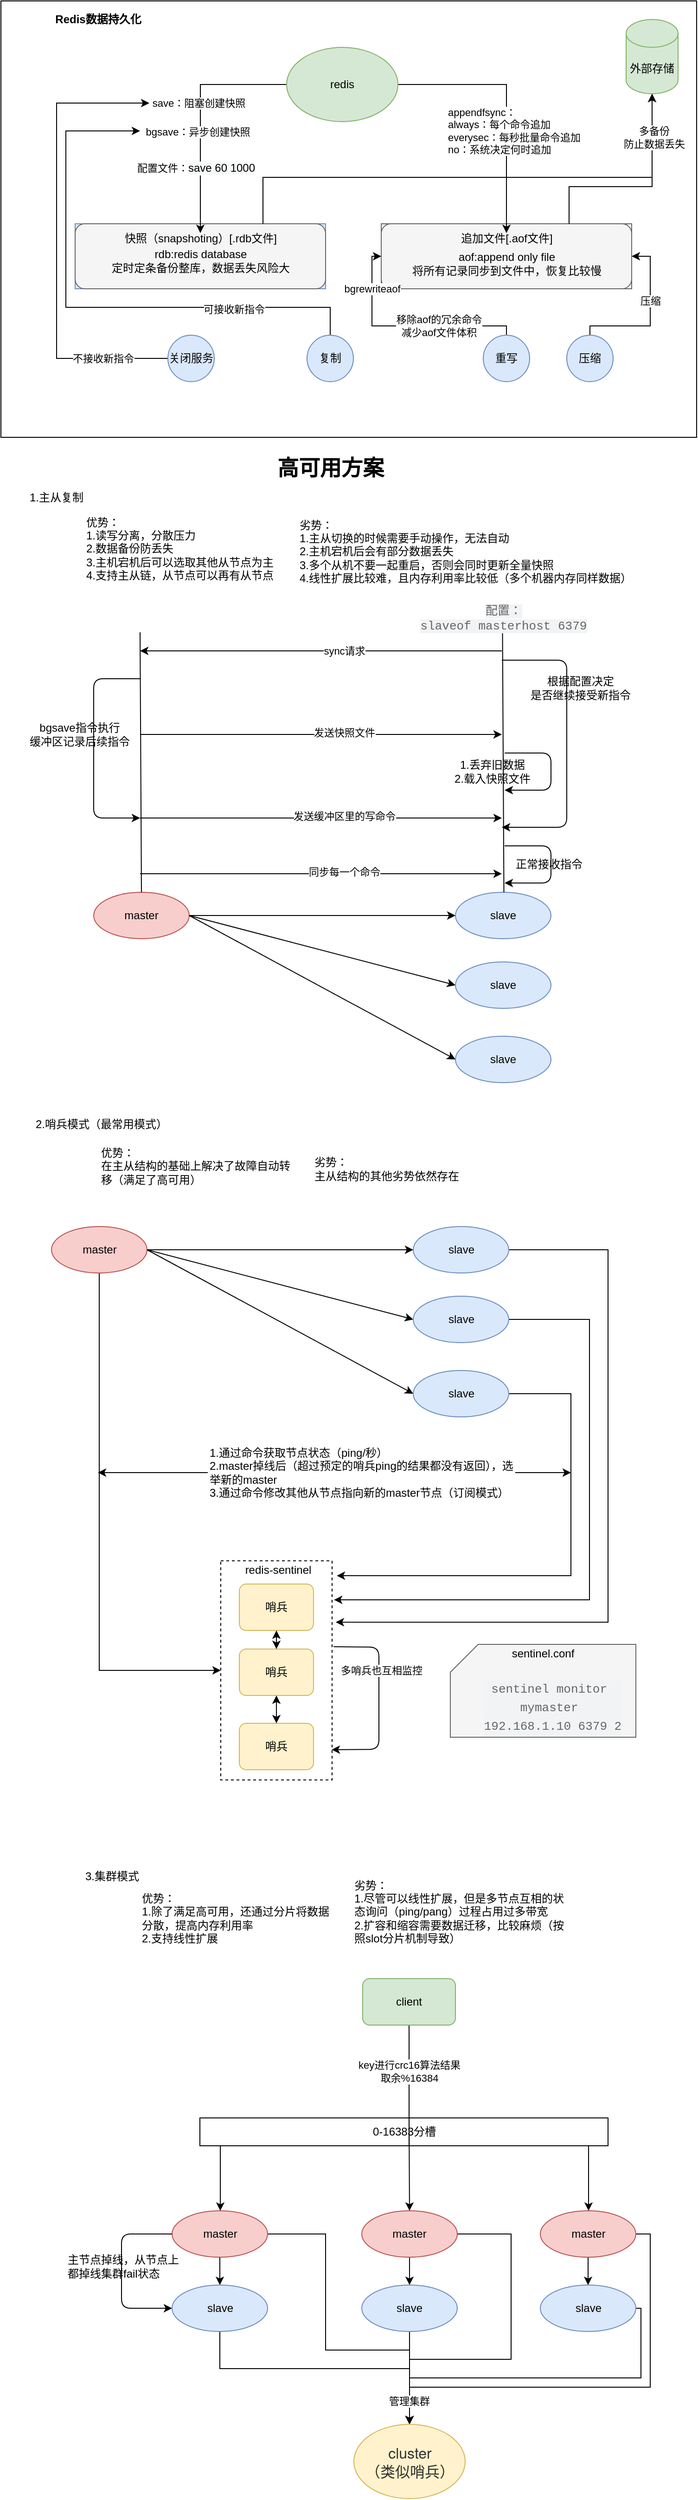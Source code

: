 <mxfile version="13.8.2" type="device"><diagram id="mJpkNvbFodX_SffM84qi" name="Page-1"><mxGraphModel dx="946" dy="493" grid="1" gridSize="10" guides="1" tooltips="1" connect="1" arrows="1" fold="1" page="1" pageScale="1" pageWidth="827" pageHeight="1169" math="0" shadow="0"><root><mxCell id="0"/><mxCell id="1" parent="0"/><mxCell id="lCD7dau_jsqUKDNRSUZc-96" value="" style="rounded=0;whiteSpace=wrap;html=1;align=left;dashed=1;fillColor=none;" vertex="1" parent="1"><mxGeometry x="277" y="1720" width="120" height="236" as="geometry"/></mxCell><mxCell id="lCD7dau_jsqUKDNRSUZc-1" value="" style="rounded=0;whiteSpace=wrap;html=1;" vertex="1" parent="1"><mxGeometry x="40" y="40" width="750" height="470" as="geometry"/></mxCell><mxCell id="lCD7dau_jsqUKDNRSUZc-6" value="" style="group;fillColor=#dae8fc;strokeColor=#6c8ebf;" vertex="1" connectable="0" parent="1"><mxGeometry x="120" y="280" width="270" height="70" as="geometry"/></mxCell><mxCell id="lCD7dau_jsqUKDNRSUZc-2" value="" style="rounded=1;whiteSpace=wrap;html=1;fillColor=#f5f5f5;strokeColor=#666666;fontColor=#333333;" vertex="1" parent="lCD7dau_jsqUKDNRSUZc-6"><mxGeometry width="270" height="70" as="geometry"/></mxCell><mxCell id="lCD7dau_jsqUKDNRSUZc-4" value="快照（snapshoting）[.rdb文件]" style="text;html=1;strokeColor=none;fillColor=none;align=center;verticalAlign=middle;whiteSpace=wrap;rounded=0;" vertex="1" parent="lCD7dau_jsqUKDNRSUZc-6"><mxGeometry x="42.5" y="10" width="185" height="12.727" as="geometry"/></mxCell><mxCell id="lCD7dau_jsqUKDNRSUZc-5" value="&lt;div&gt;rdb:redis database&lt;/div&gt;&lt;div&gt;定时定条备份整库，数据丢失风险大&lt;/div&gt;" style="text;html=1;strokeColor=none;fillColor=none;align=center;verticalAlign=middle;whiteSpace=wrap;rounded=0;" vertex="1" parent="lCD7dau_jsqUKDNRSUZc-6"><mxGeometry x="6.5" y="29.995" width="257" height="20.364" as="geometry"/></mxCell><mxCell id="lCD7dau_jsqUKDNRSUZc-7" value="" style="group;fillColor=#f5f5f5;strokeColor=#666666;fontColor=#333333;" vertex="1" connectable="0" parent="1"><mxGeometry x="450" y="280" width="270" height="70" as="geometry"/></mxCell><mxCell id="lCD7dau_jsqUKDNRSUZc-8" value="" style="rounded=1;whiteSpace=wrap;html=1;fillColor=#f5f5f5;strokeColor=#666666;fontColor=#333333;" vertex="1" parent="lCD7dau_jsqUKDNRSUZc-7"><mxGeometry width="270" height="70" as="geometry"/></mxCell><mxCell id="lCD7dau_jsqUKDNRSUZc-9" value="追加文件[.aof文件]" style="text;html=1;strokeColor=none;fillColor=none;align=center;verticalAlign=middle;whiteSpace=wrap;rounded=0;" vertex="1" parent="lCD7dau_jsqUKDNRSUZc-7"><mxGeometry x="42.5" y="10" width="185" height="12.727" as="geometry"/></mxCell><mxCell id="lCD7dau_jsqUKDNRSUZc-10" value="&lt;div&gt;&lt;span&gt;aof:append only file&lt;/span&gt;&lt;/div&gt;&lt;div&gt;&lt;span&gt;将所有记录同步到文件中，恢复比较慢&lt;/span&gt;&lt;br&gt;&lt;/div&gt;" style="text;html=1;strokeColor=none;fillColor=none;align=center;verticalAlign=middle;whiteSpace=wrap;rounded=0;" vertex="1" parent="lCD7dau_jsqUKDNRSUZc-7"><mxGeometry x="6.5" y="30" width="257" height="25.455" as="geometry"/></mxCell><mxCell id="lCD7dau_jsqUKDNRSUZc-13" style="edgeStyle=orthogonalEdgeStyle;rounded=0;orthogonalLoop=1;jettySize=auto;html=1;" edge="1" parent="1" source="lCD7dau_jsqUKDNRSUZc-11" target="lCD7dau_jsqUKDNRSUZc-4"><mxGeometry relative="1" as="geometry"/></mxCell><mxCell id="lCD7dau_jsqUKDNRSUZc-15" value="save：阻塞创建快照" style="edgeLabel;html=1;align=center;verticalAlign=middle;resizable=0;points=[];" vertex="1" connectable="0" parent="lCD7dau_jsqUKDNRSUZc-13"><mxGeometry x="-0.084" y="27" relative="1" as="geometry"><mxPoint x="-29" y="-3" as="offset"/></mxGeometry></mxCell><mxCell id="lCD7dau_jsqUKDNRSUZc-18" value="配置文件：&lt;span style=&quot;font-size: 12px ; background-color: rgb(248 , 249 , 250)&quot;&gt;save 60 1000&lt;/span&gt;" style="edgeLabel;html=1;align=center;verticalAlign=middle;resizable=0;points=[];" vertex="1" connectable="0" parent="lCD7dau_jsqUKDNRSUZc-13"><mxGeometry x="0.685" y="-1" relative="1" as="geometry"><mxPoint x="-4" y="-30" as="offset"/></mxGeometry></mxCell><mxCell id="lCD7dau_jsqUKDNRSUZc-14" style="edgeStyle=orthogonalEdgeStyle;rounded=0;orthogonalLoop=1;jettySize=auto;html=1;entryX=0.5;entryY=0;entryDx=0;entryDy=0;" edge="1" parent="1" source="lCD7dau_jsqUKDNRSUZc-11" target="lCD7dau_jsqUKDNRSUZc-9"><mxGeometry relative="1" as="geometry"/></mxCell><mxCell id="lCD7dau_jsqUKDNRSUZc-26" value="appendfsync：&lt;br&gt;always：每个命令追加&lt;br&gt;everysec：每秒批量命令追加&lt;br&gt;no：系统决定何时追加" style="edgeLabel;html=1;align=left;verticalAlign=middle;resizable=0;points=[];" vertex="1" connectable="0" parent="lCD7dau_jsqUKDNRSUZc-14"><mxGeometry x="-0.155" y="-35" relative="1" as="geometry"><mxPoint x="-30" y="50" as="offset"/></mxGeometry></mxCell><mxCell id="lCD7dau_jsqUKDNRSUZc-11" value="redis" style="ellipse;whiteSpace=wrap;html=1;fillColor=#d5e8d4;strokeColor=#82b366;" vertex="1" parent="1"><mxGeometry x="348" y="90" width="120" height="80" as="geometry"/></mxCell><mxCell id="lCD7dau_jsqUKDNRSUZc-17" value="bgsave：异步创建快照" style="edgeLabel;html=1;align=center;verticalAlign=middle;resizable=0;points=[];" vertex="1" connectable="0" parent="1"><mxGeometry x="270" y="160" as="geometry"><mxPoint x="-18" y="21" as="offset"/></mxGeometry></mxCell><mxCell id="lCD7dau_jsqUKDNRSUZc-22" style="edgeStyle=orthogonalEdgeStyle;rounded=0;orthogonalLoop=1;jettySize=auto;html=1;exitX=0;exitY=0.5;exitDx=0;exitDy=0;" edge="1" parent="1" source="lCD7dau_jsqUKDNRSUZc-20"><mxGeometry relative="1" as="geometry"><mxPoint x="200" y="150" as="targetPoint"/><Array as="points"><mxPoint x="100" y="425"/><mxPoint x="100" y="150"/></Array></mxGeometry></mxCell><mxCell id="lCD7dau_jsqUKDNRSUZc-24" value="不接收新指令" style="edgeLabel;html=1;align=center;verticalAlign=middle;resizable=0;points=[];" vertex="1" connectable="0" parent="lCD7dau_jsqUKDNRSUZc-22"><mxGeometry x="-0.669" y="-2" relative="1" as="geometry"><mxPoint x="12" y="2" as="offset"/></mxGeometry></mxCell><mxCell id="lCD7dau_jsqUKDNRSUZc-20" value="关闭服务" style="ellipse;whiteSpace=wrap;html=1;aspect=fixed;fillColor=#dae8fc;strokeColor=#6c8ebf;" vertex="1" parent="1"><mxGeometry x="220" y="400" width="50" height="50" as="geometry"/></mxCell><mxCell id="lCD7dau_jsqUKDNRSUZc-23" style="edgeStyle=orthogonalEdgeStyle;rounded=0;orthogonalLoop=1;jettySize=auto;html=1;" edge="1" parent="1" source="lCD7dau_jsqUKDNRSUZc-21"><mxGeometry relative="1" as="geometry"><mxPoint x="190" y="180" as="targetPoint"/><Array as="points"><mxPoint x="395" y="370"/><mxPoint x="110" y="370"/><mxPoint x="110" y="180"/></Array></mxGeometry></mxCell><mxCell id="lCD7dau_jsqUKDNRSUZc-25" value="可接收新指令" style="edgeLabel;html=1;align=center;verticalAlign=middle;resizable=0;points=[];" vertex="1" connectable="0" parent="lCD7dau_jsqUKDNRSUZc-23"><mxGeometry x="-0.542" y="2" relative="1" as="geometry"><mxPoint as="offset"/></mxGeometry></mxCell><mxCell id="lCD7dau_jsqUKDNRSUZc-21" value="复制" style="ellipse;whiteSpace=wrap;html=1;aspect=fixed;fillColor=#dae8fc;strokeColor=#6c8ebf;" vertex="1" parent="1"><mxGeometry x="370" y="400" width="50" height="50" as="geometry"/></mxCell><mxCell id="lCD7dau_jsqUKDNRSUZc-29" style="edgeStyle=orthogonalEdgeStyle;rounded=0;orthogonalLoop=1;jettySize=auto;html=1;entryX=0;entryY=0.5;entryDx=0;entryDy=0;exitX=0.5;exitY=0;exitDx=0;exitDy=0;" edge="1" parent="1" source="lCD7dau_jsqUKDNRSUZc-27" target="lCD7dau_jsqUKDNRSUZc-8"><mxGeometry relative="1" as="geometry"><mxPoint x="550" y="425" as="sourcePoint"/><mxPoint x="440" y="315" as="targetPoint"/><Array as="points"><mxPoint x="585" y="390"/><mxPoint x="440" y="390"/><mxPoint x="440" y="315"/></Array></mxGeometry></mxCell><mxCell id="lCD7dau_jsqUKDNRSUZc-30" value="bgrewriteaof" style="edgeLabel;html=1;align=center;verticalAlign=middle;resizable=0;points=[];" vertex="1" connectable="0" parent="lCD7dau_jsqUKDNRSUZc-29"><mxGeometry x="0.073" y="1" relative="1" as="geometry"><mxPoint x="-26" y="-41" as="offset"/></mxGeometry></mxCell><mxCell id="lCD7dau_jsqUKDNRSUZc-31" value="移除aof的冗余命令&lt;br&gt;减少aof文件体积" style="edgeLabel;html=1;align=center;verticalAlign=middle;resizable=0;points=[];" vertex="1" connectable="0" parent="lCD7dau_jsqUKDNRSUZc-29"><mxGeometry x="-0.218" y="2" relative="1" as="geometry"><mxPoint x="11" y="-2" as="offset"/></mxGeometry></mxCell><mxCell id="lCD7dau_jsqUKDNRSUZc-27" value="重写" style="ellipse;whiteSpace=wrap;html=1;aspect=fixed;fillColor=#dae8fc;strokeColor=#6c8ebf;" vertex="1" parent="1"><mxGeometry x="560" y="400" width="50" height="50" as="geometry"/></mxCell><mxCell id="lCD7dau_jsqUKDNRSUZc-32" style="edgeStyle=orthogonalEdgeStyle;rounded=0;orthogonalLoop=1;jettySize=auto;html=1;entryX=1;entryY=0.5;entryDx=0;entryDy=0;" edge="1" parent="1" source="lCD7dau_jsqUKDNRSUZc-28" target="lCD7dau_jsqUKDNRSUZc-8"><mxGeometry relative="1" as="geometry"><Array as="points"><mxPoint x="675" y="390"/><mxPoint x="740" y="390"/><mxPoint x="740" y="315"/></Array></mxGeometry></mxCell><mxCell id="lCD7dau_jsqUKDNRSUZc-33" value="压缩" style="edgeLabel;html=1;align=center;verticalAlign=middle;resizable=0;points=[];" vertex="1" connectable="0" parent="lCD7dau_jsqUKDNRSUZc-32"><mxGeometry x="0.2" relative="1" as="geometry"><mxPoint as="offset"/></mxGeometry></mxCell><mxCell id="lCD7dau_jsqUKDNRSUZc-28" value="压缩" style="ellipse;whiteSpace=wrap;html=1;aspect=fixed;fillColor=#dae8fc;strokeColor=#6c8ebf;" vertex="1" parent="1"><mxGeometry x="650" y="400" width="50" height="50" as="geometry"/></mxCell><mxCell id="lCD7dau_jsqUKDNRSUZc-34" value="&lt;b&gt;Redis数据持久化&lt;/b&gt;" style="text;html=1;strokeColor=none;fillColor=none;align=center;verticalAlign=middle;whiteSpace=wrap;rounded=0;" vertex="1" parent="1"><mxGeometry x="90" y="50" width="110" height="20" as="geometry"/></mxCell><mxCell id="lCD7dau_jsqUKDNRSUZc-36" value="外部存储" style="shape=cylinder3;whiteSpace=wrap;html=1;boundedLbl=1;backgroundOutline=1;size=15;align=center;fillColor=#d5e8d4;strokeColor=#82b366;" vertex="1" parent="1"><mxGeometry x="714" y="60" width="56" height="80" as="geometry"/></mxCell><mxCell id="lCD7dau_jsqUKDNRSUZc-37" style="edgeStyle=orthogonalEdgeStyle;rounded=0;orthogonalLoop=1;jettySize=auto;html=1;exitX=0.75;exitY=0;exitDx=0;exitDy=0;" edge="1" parent="1" source="lCD7dau_jsqUKDNRSUZc-2" target="lCD7dau_jsqUKDNRSUZc-36"><mxGeometry relative="1" as="geometry"><Array as="points"><mxPoint x="323" y="230"/><mxPoint x="742" y="230"/></Array></mxGeometry></mxCell><mxCell id="lCD7dau_jsqUKDNRSUZc-38" style="edgeStyle=orthogonalEdgeStyle;rounded=0;orthogonalLoop=1;jettySize=auto;html=1;entryX=0.5;entryY=1;entryDx=0;entryDy=0;entryPerimeter=0;exitX=0.75;exitY=0;exitDx=0;exitDy=0;" edge="1" parent="1" source="lCD7dau_jsqUKDNRSUZc-8" target="lCD7dau_jsqUKDNRSUZc-36"><mxGeometry relative="1" as="geometry"><Array as="points"><mxPoint x="653" y="240"/><mxPoint x="742" y="240"/></Array></mxGeometry></mxCell><mxCell id="lCD7dau_jsqUKDNRSUZc-39" value="多备份&lt;br&gt;防止数据丢失" style="edgeLabel;html=1;align=center;verticalAlign=middle;resizable=0;points=[];" vertex="1" connectable="0" parent="lCD7dau_jsqUKDNRSUZc-38"><mxGeometry x="0.59" y="-2" relative="1" as="geometry"><mxPoint as="offset"/></mxGeometry></mxCell><mxCell id="lCD7dau_jsqUKDNRSUZc-40" value="&lt;b&gt;&lt;font style=&quot;font-size: 23px&quot;&gt;高可用方案&lt;/font&gt;&lt;/b&gt;" style="text;html=1;strokeColor=none;fillColor=none;align=center;verticalAlign=middle;whiteSpace=wrap;rounded=0;" vertex="1" parent="1"><mxGeometry x="322.5" y="520" width="145" height="45" as="geometry"/></mxCell><mxCell id="lCD7dau_jsqUKDNRSUZc-41" value="master" style="ellipse;whiteSpace=wrap;html=1;align=center;fillColor=#f8cecc;strokeColor=#b85450;" vertex="1" parent="1"><mxGeometry x="140" y="1000" width="103" height="50" as="geometry"/></mxCell><mxCell id="lCD7dau_jsqUKDNRSUZc-42" value="slave" style="ellipse;whiteSpace=wrap;html=1;align=center;fillColor=#dae8fc;strokeColor=#6c8ebf;" vertex="1" parent="1"><mxGeometry x="530" y="1075" width="103" height="50" as="geometry"/></mxCell><mxCell id="lCD7dau_jsqUKDNRSUZc-45" value="slave" style="ellipse;whiteSpace=wrap;html=1;align=center;fillColor=#dae8fc;strokeColor=#6c8ebf;" vertex="1" parent="1"><mxGeometry x="530" y="1000" width="103" height="50" as="geometry"/></mxCell><mxCell id="lCD7dau_jsqUKDNRSUZc-46" value="slave" style="ellipse;whiteSpace=wrap;html=1;align=center;fillColor=#dae8fc;strokeColor=#6c8ebf;" vertex="1" parent="1"><mxGeometry x="530" y="1155" width="103" height="50" as="geometry"/></mxCell><mxCell id="lCD7dau_jsqUKDNRSUZc-48" value="" style="endArrow=classic;html=1;entryX=0;entryY=0.5;entryDx=0;entryDy=0;exitX=1;exitY=0.5;exitDx=0;exitDy=0;" edge="1" parent="1" source="lCD7dau_jsqUKDNRSUZc-41" target="lCD7dau_jsqUKDNRSUZc-45"><mxGeometry width="50" height="50" relative="1" as="geometry"><mxPoint x="250" y="1165" as="sourcePoint"/><mxPoint x="300" y="1115" as="targetPoint"/></mxGeometry></mxCell><mxCell id="lCD7dau_jsqUKDNRSUZc-49" value="" style="endArrow=classic;html=1;entryX=0;entryY=0.5;entryDx=0;entryDy=0;exitX=1;exitY=0.5;exitDx=0;exitDy=0;" edge="1" parent="1" source="lCD7dau_jsqUKDNRSUZc-41" target="lCD7dau_jsqUKDNRSUZc-42"><mxGeometry width="50" height="50" relative="1" as="geometry"><mxPoint x="250" y="1110" as="sourcePoint"/><mxPoint x="540" y="1035" as="targetPoint"/></mxGeometry></mxCell><mxCell id="lCD7dau_jsqUKDNRSUZc-50" value="" style="endArrow=classic;html=1;entryX=0;entryY=0.5;entryDx=0;entryDy=0;exitX=1;exitY=0.5;exitDx=0;exitDy=0;" edge="1" parent="1" source="lCD7dau_jsqUKDNRSUZc-41" target="lCD7dau_jsqUKDNRSUZc-46"><mxGeometry width="50" height="50" relative="1" as="geometry"><mxPoint x="250" y="1110" as="sourcePoint"/><mxPoint x="540" y="1110" as="targetPoint"/></mxGeometry></mxCell><mxCell id="lCD7dau_jsqUKDNRSUZc-51" value="" style="endArrow=none;html=1;exitX=0.5;exitY=0;exitDx=0;exitDy=0;" edge="1" parent="1" source="lCD7dau_jsqUKDNRSUZc-41"><mxGeometry width="50" height="50" relative="1" as="geometry"><mxPoint x="190" y="960" as="sourcePoint"/><mxPoint x="190" y="720" as="targetPoint"/></mxGeometry></mxCell><mxCell id="lCD7dau_jsqUKDNRSUZc-52" value="" style="endArrow=none;html=1;exitX=0.5;exitY=0;exitDx=0;exitDy=0;" edge="1" parent="1"><mxGeometry width="50" height="50" relative="1" as="geometry"><mxPoint x="582.25" y="1000" as="sourcePoint"/><mxPoint x="580.75" y="720" as="targetPoint"/></mxGeometry></mxCell><mxCell id="lCD7dau_jsqUKDNRSUZc-53" value="&lt;span style=&quot;color: rgb(102 , 102 , 102) ; font-family: &amp;#34;menlo&amp;#34; , &amp;#34;monaco&amp;#34; , &amp;#34;source code pro&amp;#34; , &amp;#34;courier new&amp;#34; , monospace ; font-size: 13px ; background-color: rgb(241 , 243 , 245)&quot;&gt;配置：&lt;br&gt;slaveof masterhost 6379&lt;/span&gt;" style="text;html=1;strokeColor=none;fillColor=none;align=center;verticalAlign=middle;whiteSpace=wrap;rounded=0;" vertex="1" parent="1"><mxGeometry x="482.5" y="695" width="198" height="20" as="geometry"/></mxCell><mxCell id="lCD7dau_jsqUKDNRSUZc-54" value="" style="endArrow=classic;html=1;" edge="1" parent="1"><mxGeometry width="50" height="50" relative="1" as="geometry"><mxPoint x="580" y="740" as="sourcePoint"/><mxPoint x="190" y="740" as="targetPoint"/></mxGeometry></mxCell><mxCell id="lCD7dau_jsqUKDNRSUZc-55" value="sync请求" style="edgeLabel;html=1;align=center;verticalAlign=middle;resizable=0;points=[];" vertex="1" connectable="0" parent="lCD7dau_jsqUKDNRSUZc-54"><mxGeometry x="0.39" y="-4" relative="1" as="geometry"><mxPoint x="101" y="4" as="offset"/></mxGeometry></mxCell><mxCell id="lCD7dau_jsqUKDNRSUZc-56" value="" style="endArrow=classic;html=1;" edge="1" parent="1"><mxGeometry width="50" height="50" relative="1" as="geometry"><mxPoint x="190" y="830" as="sourcePoint"/><mxPoint x="580" y="830" as="targetPoint"/></mxGeometry></mxCell><mxCell id="lCD7dau_jsqUKDNRSUZc-57" value="发送快照文件" style="edgeLabel;html=1;align=center;verticalAlign=middle;resizable=0;points=[];" vertex="1" connectable="0" parent="lCD7dau_jsqUKDNRSUZc-56"><mxGeometry x="-0.661" y="2" relative="1" as="geometry"><mxPoint x="154" as="offset"/></mxGeometry></mxCell><mxCell id="lCD7dau_jsqUKDNRSUZc-58" value="" style="endArrow=classic;html=1;" edge="1" parent="1"><mxGeometry width="50" height="50" relative="1" as="geometry"><mxPoint x="190" y="770" as="sourcePoint"/><mxPoint x="190" y="920" as="targetPoint"/><Array as="points"><mxPoint x="140" y="770"/><mxPoint x="140" y="920"/></Array></mxGeometry></mxCell><mxCell id="lCD7dau_jsqUKDNRSUZc-60" value="" style="endArrow=classic;html=1;" edge="1" parent="1"><mxGeometry width="50" height="50" relative="1" as="geometry"><mxPoint x="190" y="920" as="sourcePoint"/><mxPoint x="580" y="920" as="targetPoint"/></mxGeometry></mxCell><mxCell id="lCD7dau_jsqUKDNRSUZc-61" value="发送缓冲区里的写命令" style="edgeLabel;html=1;align=center;verticalAlign=middle;resizable=0;points=[];" vertex="1" connectable="0" parent="lCD7dau_jsqUKDNRSUZc-60"><mxGeometry x="-0.661" y="2" relative="1" as="geometry"><mxPoint x="154" as="offset"/></mxGeometry></mxCell><mxCell id="lCD7dau_jsqUKDNRSUZc-62" value="" style="endArrow=classic;html=1;" edge="1" parent="1"><mxGeometry width="50" height="50" relative="1" as="geometry"><mxPoint x="190" y="980" as="sourcePoint"/><mxPoint x="580" y="980" as="targetPoint"/></mxGeometry></mxCell><mxCell id="lCD7dau_jsqUKDNRSUZc-63" value="同步每一个命令" style="edgeLabel;html=1;align=center;verticalAlign=middle;resizable=0;points=[];" vertex="1" connectable="0" parent="lCD7dau_jsqUKDNRSUZc-62"><mxGeometry x="-0.661" y="2" relative="1" as="geometry"><mxPoint x="154" as="offset"/></mxGeometry></mxCell><mxCell id="lCD7dau_jsqUKDNRSUZc-64" value="bgsave指令执行&lt;br&gt;缓冲区记录后续指令" style="text;html=1;strokeColor=none;fillColor=none;align=center;verticalAlign=middle;whiteSpace=wrap;rounded=0;" vertex="1" parent="1"><mxGeometry x="70" y="810" width="110" height="40" as="geometry"/></mxCell><mxCell id="lCD7dau_jsqUKDNRSUZc-66" value="" style="endArrow=classic;html=1;" edge="1" parent="1"><mxGeometry width="50" height="50" relative="1" as="geometry"><mxPoint x="580" y="750" as="sourcePoint"/><mxPoint x="580" y="930" as="targetPoint"/><Array as="points"><mxPoint x="650" y="750"/><mxPoint x="650" y="930"/></Array></mxGeometry></mxCell><mxCell id="lCD7dau_jsqUKDNRSUZc-67" value="" style="endArrow=classic;html=1;" edge="1" parent="1"><mxGeometry width="50" height="50" relative="1" as="geometry"><mxPoint x="583" y="850" as="sourcePoint"/><mxPoint x="583" y="890" as="targetPoint"/><Array as="points"><mxPoint x="633" y="850"/><mxPoint x="633" y="890"/></Array></mxGeometry></mxCell><mxCell id="lCD7dau_jsqUKDNRSUZc-68" value="根据配置决定&lt;br&gt;是否继续接受新指令" style="text;html=1;strokeColor=none;fillColor=none;align=center;verticalAlign=middle;whiteSpace=wrap;rounded=0;" vertex="1" parent="1"><mxGeometry x="600" y="760" width="130" height="40" as="geometry"/></mxCell><mxCell id="lCD7dau_jsqUKDNRSUZc-70" value="1.丢弃旧数据&lt;br&gt;2.载入快照文件" style="text;html=1;strokeColor=none;fillColor=none;align=center;verticalAlign=middle;whiteSpace=wrap;rounded=0;" vertex="1" parent="1"><mxGeometry x="520" y="850" width="100" height="40" as="geometry"/></mxCell><mxCell id="lCD7dau_jsqUKDNRSUZc-71" value="" style="endArrow=classic;html=1;" edge="1" parent="1"><mxGeometry width="50" height="50" relative="1" as="geometry"><mxPoint x="583" y="950" as="sourcePoint"/><mxPoint x="583" y="990" as="targetPoint"/><Array as="points"><mxPoint x="633" y="950"/><mxPoint x="633" y="990"/></Array></mxGeometry></mxCell><mxCell id="lCD7dau_jsqUKDNRSUZc-72" value="正常接收指令" style="text;html=1;strokeColor=none;fillColor=none;align=center;verticalAlign=middle;whiteSpace=wrap;rounded=0;" vertex="1" parent="1"><mxGeometry x="580.5" y="960" width="100" height="20" as="geometry"/></mxCell><mxCell id="lCD7dau_jsqUKDNRSUZc-73" value="优势：&lt;br&gt;1.读写分离，分散压力&lt;br&gt;2.数据备份防丢失&lt;br&gt;3.主机宕机后可以选取其他从节点为主&lt;br&gt;4.支持主从链，从节点可以再有从节点" style="text;html=1;strokeColor=none;fillColor=none;align=left;verticalAlign=middle;whiteSpace=wrap;rounded=0;" vertex="1" parent="1"><mxGeometry x="130" y="595" width="210" height="70" as="geometry"/></mxCell><mxCell id="lCD7dau_jsqUKDNRSUZc-74" value="劣势：&lt;br&gt;1.主从切换的时候需要手动操作，无法自动&lt;br&gt;2.主机宕机后会有部分数据丢失&lt;br&gt;3.多个从机不要一起重启，否则会同时更新全量快照&lt;br&gt;4.线性扩展比较难，且内存利用率比较低（多个机器内存同样数据）" style="text;html=1;strokeColor=none;fillColor=none;align=left;verticalAlign=middle;whiteSpace=wrap;rounded=0;" vertex="1" parent="1"><mxGeometry x="360" y="595" width="390" height="75" as="geometry"/></mxCell><mxCell id="lCD7dau_jsqUKDNRSUZc-75" value="1.主从复制" style="text;html=1;strokeColor=none;fillColor=none;align=center;verticalAlign=middle;whiteSpace=wrap;rounded=0;" vertex="1" parent="1"><mxGeometry x="50" y="565" width="100" height="20" as="geometry"/></mxCell><mxCell id="lCD7dau_jsqUKDNRSUZc-76" value="2.哨兵模式（最常用模式）" style="text;html=1;strokeColor=none;fillColor=none;align=center;verticalAlign=middle;whiteSpace=wrap;rounded=0;" vertex="1" parent="1"><mxGeometry x="65.5" y="1240" width="164.5" height="20" as="geometry"/></mxCell><mxCell id="lCD7dau_jsqUKDNRSUZc-87" style="edgeStyle=orthogonalEdgeStyle;rounded=0;orthogonalLoop=1;jettySize=auto;html=1;exitX=0.5;exitY=1;exitDx=0;exitDy=0;entryX=0;entryY=0.5;entryDx=0;entryDy=0;" edge="1" parent="1" source="lCD7dau_jsqUKDNRSUZc-77" target="lCD7dau_jsqUKDNRSUZc-96"><mxGeometry relative="1" as="geometry"><mxPoint x="254.5" y="1640" as="targetPoint"/></mxGeometry></mxCell><mxCell id="lCD7dau_jsqUKDNRSUZc-77" value="master" style="ellipse;whiteSpace=wrap;html=1;align=center;fillColor=#f8cecc;strokeColor=#b85450;" vertex="1" parent="1"><mxGeometry x="94.5" y="1360" width="103" height="50" as="geometry"/></mxCell><mxCell id="lCD7dau_jsqUKDNRSUZc-89" style="edgeStyle=orthogonalEdgeStyle;rounded=0;orthogonalLoop=1;jettySize=auto;html=1;entryX=1.017;entryY=0.178;entryDx=0;entryDy=0;entryPerimeter=0;" edge="1" parent="1" source="lCD7dau_jsqUKDNRSUZc-78" target="lCD7dau_jsqUKDNRSUZc-96"><mxGeometry relative="1" as="geometry"><mxPoint x="414.5" y="1613" as="targetPoint"/><Array as="points"><mxPoint x="674.5" y="1460"/><mxPoint x="674.5" y="1762"/></Array></mxGeometry></mxCell><mxCell id="lCD7dau_jsqUKDNRSUZc-78" value="slave" style="ellipse;whiteSpace=wrap;html=1;align=center;fillColor=#dae8fc;strokeColor=#6c8ebf;" vertex="1" parent="1"><mxGeometry x="484.5" y="1435" width="103" height="50" as="geometry"/></mxCell><mxCell id="lCD7dau_jsqUKDNRSUZc-88" style="edgeStyle=orthogonalEdgeStyle;rounded=0;orthogonalLoop=1;jettySize=auto;html=1;entryX=1.033;entryY=0.28;entryDx=0;entryDy=0;entryPerimeter=0;" edge="1" parent="1" source="lCD7dau_jsqUKDNRSUZc-79" target="lCD7dau_jsqUKDNRSUZc-96"><mxGeometry relative="1" as="geometry"><mxPoint x="414.5" y="1625" as="targetPoint"/><Array as="points"><mxPoint x="694.5" y="1385"/><mxPoint x="694.5" y="1786"/></Array></mxGeometry></mxCell><mxCell id="lCD7dau_jsqUKDNRSUZc-79" value="slave" style="ellipse;whiteSpace=wrap;html=1;align=center;fillColor=#dae8fc;strokeColor=#6c8ebf;" vertex="1" parent="1"><mxGeometry x="484.5" y="1360" width="103" height="50" as="geometry"/></mxCell><mxCell id="lCD7dau_jsqUKDNRSUZc-90" style="edgeStyle=orthogonalEdgeStyle;rounded=0;orthogonalLoop=1;jettySize=auto;html=1;entryX=1.042;entryY=0.068;entryDx=0;entryDy=0;entryPerimeter=0;" edge="1" parent="1" source="lCD7dau_jsqUKDNRSUZc-80" target="lCD7dau_jsqUKDNRSUZc-96"><mxGeometry relative="1" as="geometry"><mxPoint x="394.5" y="1600" as="targetPoint"/><Array as="points"><mxPoint x="654.5" y="1540"/><mxPoint x="654.5" y="1736"/></Array></mxGeometry></mxCell><mxCell id="lCD7dau_jsqUKDNRSUZc-80" value="slave" style="ellipse;whiteSpace=wrap;html=1;align=center;fillColor=#dae8fc;strokeColor=#6c8ebf;" vertex="1" parent="1"><mxGeometry x="484.5" y="1515" width="103" height="50" as="geometry"/></mxCell><mxCell id="lCD7dau_jsqUKDNRSUZc-81" value="" style="endArrow=classic;html=1;entryX=0;entryY=0.5;entryDx=0;entryDy=0;exitX=1;exitY=0.5;exitDx=0;exitDy=0;" edge="1" parent="1" source="lCD7dau_jsqUKDNRSUZc-77" target="lCD7dau_jsqUKDNRSUZc-79"><mxGeometry width="50" height="50" relative="1" as="geometry"><mxPoint x="204.5" y="1525" as="sourcePoint"/><mxPoint x="254.5" y="1475" as="targetPoint"/></mxGeometry></mxCell><mxCell id="lCD7dau_jsqUKDNRSUZc-82" value="" style="endArrow=classic;html=1;entryX=0;entryY=0.5;entryDx=0;entryDy=0;exitX=1;exitY=0.5;exitDx=0;exitDy=0;" edge="1" parent="1" source="lCD7dau_jsqUKDNRSUZc-77" target="lCD7dau_jsqUKDNRSUZc-78"><mxGeometry width="50" height="50" relative="1" as="geometry"><mxPoint x="204.5" y="1470" as="sourcePoint"/><mxPoint x="494.5" y="1395" as="targetPoint"/></mxGeometry></mxCell><mxCell id="lCD7dau_jsqUKDNRSUZc-83" value="" style="endArrow=classic;html=1;entryX=0;entryY=0.5;entryDx=0;entryDy=0;exitX=1;exitY=0.5;exitDx=0;exitDy=0;" edge="1" parent="1" source="lCD7dau_jsqUKDNRSUZc-77" target="lCD7dau_jsqUKDNRSUZc-80"><mxGeometry width="50" height="50" relative="1" as="geometry"><mxPoint x="204.5" y="1470" as="sourcePoint"/><mxPoint x="494.5" y="1470" as="targetPoint"/></mxGeometry></mxCell><mxCell id="lCD7dau_jsqUKDNRSUZc-86" value="哨兵" style="rounded=1;whiteSpace=wrap;html=1;align=center;fillColor=#fff2cc;strokeColor=#d6b656;" vertex="1" parent="1"><mxGeometry x="297" y="1745" width="80" height="50" as="geometry"/></mxCell><mxCell id="lCD7dau_jsqUKDNRSUZc-91" value="哨兵" style="rounded=1;whiteSpace=wrap;html=1;align=center;fillColor=#fff2cc;strokeColor=#d6b656;" vertex="1" parent="1"><mxGeometry x="297" y="1815" width="80" height="50" as="geometry"/></mxCell><mxCell id="lCD7dau_jsqUKDNRSUZc-92" value="哨兵" style="rounded=1;whiteSpace=wrap;html=1;align=center;fillColor=#fff2cc;strokeColor=#d6b656;" vertex="1" parent="1"><mxGeometry x="297" y="1895" width="80" height="50" as="geometry"/></mxCell><mxCell id="lCD7dau_jsqUKDNRSUZc-93" style="edgeStyle=orthogonalEdgeStyle;rounded=0;orthogonalLoop=1;jettySize=auto;html=1;exitX=0.5;exitY=1;exitDx=0;exitDy=0;" edge="1" parent="1" source="lCD7dau_jsqUKDNRSUZc-86" target="lCD7dau_jsqUKDNRSUZc-86"><mxGeometry relative="1" as="geometry"/></mxCell><mxCell id="lCD7dau_jsqUKDNRSUZc-94" value="" style="endArrow=classic;startArrow=classic;html=1;entryX=0.5;entryY=1;entryDx=0;entryDy=0;exitX=0.5;exitY=0;exitDx=0;exitDy=0;" edge="1" parent="1" source="lCD7dau_jsqUKDNRSUZc-91" target="lCD7dau_jsqUKDNRSUZc-86"><mxGeometry width="50" height="50" relative="1" as="geometry"><mxPoint x="467" y="1865" as="sourcePoint"/><mxPoint x="517" y="1815" as="targetPoint"/></mxGeometry></mxCell><mxCell id="lCD7dau_jsqUKDNRSUZc-95" value="" style="endArrow=classic;startArrow=classic;html=1;exitX=0.5;exitY=0;exitDx=0;exitDy=0;" edge="1" parent="1" source="lCD7dau_jsqUKDNRSUZc-92"><mxGeometry width="50" height="50" relative="1" as="geometry"><mxPoint x="347" y="1825" as="sourcePoint"/><mxPoint x="337" y="1865" as="targetPoint"/></mxGeometry></mxCell><mxCell id="lCD7dau_jsqUKDNRSUZc-97" value="redis-sentinel" style="text;html=1;strokeColor=none;fillColor=none;align=center;verticalAlign=middle;whiteSpace=wrap;rounded=0;dashed=1;" vertex="1" parent="1"><mxGeometry x="279.5" y="1720" width="117.5" height="20" as="geometry"/></mxCell><mxCell id="lCD7dau_jsqUKDNRSUZc-101" style="edgeStyle=orthogonalEdgeStyle;rounded=0;orthogonalLoop=1;jettySize=auto;html=1;" edge="1" parent="1" source="lCD7dau_jsqUKDNRSUZc-100"><mxGeometry relative="1" as="geometry"><mxPoint x="144.5" y="1625" as="targetPoint"/></mxGeometry></mxCell><mxCell id="lCD7dau_jsqUKDNRSUZc-102" style="edgeStyle=orthogonalEdgeStyle;rounded=0;orthogonalLoop=1;jettySize=auto;html=1;" edge="1" parent="1" source="lCD7dau_jsqUKDNRSUZc-100"><mxGeometry relative="1" as="geometry"><mxPoint x="654.5" y="1625" as="targetPoint"/></mxGeometry></mxCell><mxCell id="lCD7dau_jsqUKDNRSUZc-100" value="1.通过命令获取节点状态（ping/秒）&lt;br&gt;2.master掉线后（超过预定的哨兵ping的结果都没有返回），选举新的master&lt;br&gt;3.通过命令修改其他从节点指向新的master节点（订阅模式）" style="text;html=1;strokeColor=none;fillColor=none;align=left;verticalAlign=middle;whiteSpace=wrap;rounded=0;dashed=1;" vertex="1" parent="1"><mxGeometry x="263" y="1590" width="331.5" height="70" as="geometry"/></mxCell><mxCell id="lCD7dau_jsqUKDNRSUZc-103" value="" style="endArrow=classic;html=1;exitX=1.013;exitY=0.392;exitDx=0;exitDy=0;exitPerimeter=0;entryX=0.996;entryY=0.862;entryDx=0;entryDy=0;entryPerimeter=0;" edge="1" parent="1" source="lCD7dau_jsqUKDNRSUZc-96" target="lCD7dau_jsqUKDNRSUZc-96"><mxGeometry width="50" height="50" relative="1" as="geometry"><mxPoint x="397" y="1840" as="sourcePoint"/><mxPoint x="397" y="1880" as="targetPoint"/><Array as="points"><mxPoint x="447.5" y="1813"/><mxPoint x="447.5" y="1923"/></Array></mxGeometry></mxCell><mxCell id="lCD7dau_jsqUKDNRSUZc-104" value="多哨兵也互相监控" style="edgeLabel;html=1;align=center;verticalAlign=middle;resizable=0;points=[];" vertex="1" connectable="0" parent="lCD7dau_jsqUKDNRSUZc-103"><mxGeometry x="-0.534" y="-18" relative="1" as="geometry"><mxPoint x="20" y="24.94" as="offset"/></mxGeometry></mxCell><mxCell id="lCD7dau_jsqUKDNRSUZc-105" value="" style="shape=card;whiteSpace=wrap;html=1;fillColor=#f5f5f5;align=left;strokeColor=#666666;fontColor=#333333;" vertex="1" parent="1"><mxGeometry x="524.5" y="1810" width="200" height="100" as="geometry"/></mxCell><mxCell id="lCD7dau_jsqUKDNRSUZc-106" value="sentinel.conf" style="text;html=1;strokeColor=none;fillColor=none;align=center;verticalAlign=middle;whiteSpace=wrap;rounded=0;" vertex="1" parent="1"><mxGeometry x="597" y="1810" width="55" height="20" as="geometry"/></mxCell><mxCell id="lCD7dau_jsqUKDNRSUZc-107" value="&lt;pre lang=&quot;bash&quot; style=&quot;margin-top: 0px ; margin-bottom: 0px ; padding: 0px ; font-family: &amp;#34;courier&amp;#34; , &amp;#34;courier new&amp;#34; , monospace ; color: rgb(102 , 102 , 102) ; font-size: 16px ; background-color: rgb(241 , 243 , 245)&quot;&gt;&lt;code style=&quot;margin: 0px ; padding: 0px ; font-family: &amp;#34;menlo&amp;#34; , &amp;#34;monaco&amp;#34; , &amp;#34;source code pro&amp;#34; , &amp;#34;courier new&amp;#34; , monospace ; border: none ; border-radius: 3px ; display: block ; line-height: 20px ; height: 20px ; font-size: 13px&quot;&gt;&lt;span&gt;sentinel monitor &lt;/span&gt;&lt;/code&gt;&lt;code style=&quot;margin: 0px ; padding: 0px ; font-family: &amp;#34;menlo&amp;#34; , &amp;#34;monaco&amp;#34; , &amp;#34;source code pro&amp;#34; , &amp;#34;courier new&amp;#34; , monospace ; border: none ; border-radius: 3px ; display: block ; line-height: 20px ; height: 20px ; font-size: 13px&quot;&gt;&lt;span&gt;mymaster &lt;/span&gt;&lt;/code&gt;&lt;code style=&quot;margin: 0px ; padding: 0px ; font-family: &amp;#34;menlo&amp;#34; , &amp;#34;monaco&amp;#34; , &amp;#34;source code pro&amp;#34; , &amp;#34;courier new&amp;#34; , monospace ; border: none ; border-radius: 3px ; display: block ; line-height: 20px ; height: 20px ; font-size: 13px&quot;&gt;&lt;span&gt;192.168.1.10 6379 2&lt;/span&gt;&lt;br&gt;&lt;/code&gt;&lt;/pre&gt;" style="text;html=1;strokeColor=none;fillColor=none;align=center;verticalAlign=middle;whiteSpace=wrap;rounded=0;" vertex="1" parent="1"><mxGeometry x="544.5" y="1845" width="180" height="65" as="geometry"/></mxCell><mxCell id="lCD7dau_jsqUKDNRSUZc-109" value="优势：&lt;br&gt;在主从结构的基础上解决了故障自动转移（满足了高可用）" style="text;html=1;strokeColor=none;fillColor=none;align=left;verticalAlign=middle;whiteSpace=wrap;rounded=0;" vertex="1" parent="1"><mxGeometry x="145.5" y="1260" width="210" height="70" as="geometry"/></mxCell><mxCell id="lCD7dau_jsqUKDNRSUZc-110" value="劣势：&lt;br&gt;主从结构的其他劣势依然存在" style="text;html=1;strokeColor=none;fillColor=none;align=left;verticalAlign=middle;whiteSpace=wrap;rounded=0;" vertex="1" parent="1"><mxGeometry x="375.5" y="1260" width="190" height="75" as="geometry"/></mxCell><mxCell id="lCD7dau_jsqUKDNRSUZc-111" value="3.集群模式" style="text;html=1;strokeColor=none;fillColor=none;align=center;verticalAlign=middle;whiteSpace=wrap;rounded=0;" vertex="1" parent="1"><mxGeometry x="110" y="2050" width="100" height="20" as="geometry"/></mxCell><mxCell id="lCD7dau_jsqUKDNRSUZc-112" value="优势：&lt;br&gt;1.除了满足高可用，还通过分片将数据分散，提高内存利用率&lt;br&gt;2.支持线性扩展" style="text;html=1;strokeColor=none;fillColor=none;align=left;verticalAlign=middle;whiteSpace=wrap;rounded=0;" vertex="1" parent="1"><mxGeometry x="190" y="2070" width="210" height="70" as="geometry"/></mxCell><mxCell id="lCD7dau_jsqUKDNRSUZc-113" value="劣势：&lt;br&gt;1.尽管可以线性扩展，但是多节点互相的状态询问（ping/pang）过程占用过多带宽&lt;br&gt;2.扩容和缩容需要数据迁移，比较麻烦（按照slot分片机制导致）" style="text;html=1;strokeColor=none;fillColor=none;align=left;verticalAlign=middle;whiteSpace=wrap;rounded=0;" vertex="1" parent="1"><mxGeometry x="419.25" y="2060" width="232.5" height="75" as="geometry"/></mxCell><mxCell id="lCD7dau_jsqUKDNRSUZc-116" style="edgeStyle=orthogonalEdgeStyle;rounded=0;orthogonalLoop=1;jettySize=auto;html=1;entryX=0.5;entryY=0;entryDx=0;entryDy=0;" edge="1" parent="1" source="lCD7dau_jsqUKDNRSUZc-114" target="lCD7dau_jsqUKDNRSUZc-115"><mxGeometry relative="1" as="geometry"/></mxCell><mxCell id="lCD7dau_jsqUKDNRSUZc-134" style="edgeStyle=orthogonalEdgeStyle;rounded=0;orthogonalLoop=1;jettySize=auto;html=1;entryX=0.5;entryY=0;entryDx=0;entryDy=0;" edge="1" parent="1" source="lCD7dau_jsqUKDNRSUZc-114" target="lCD7dau_jsqUKDNRSUZc-133"><mxGeometry relative="1" as="geometry"><Array as="points"><mxPoint x="390" y="2445"/><mxPoint x="390" y="2570"/><mxPoint x="481" y="2570"/></Array></mxGeometry></mxCell><mxCell id="lCD7dau_jsqUKDNRSUZc-114" value="master" style="ellipse;whiteSpace=wrap;html=1;align=center;fillColor=#f8cecc;strokeColor=#b85450;" vertex="1" parent="1"><mxGeometry x="224.5" y="2420" width="103" height="50" as="geometry"/></mxCell><mxCell id="lCD7dau_jsqUKDNRSUZc-136" style="edgeStyle=orthogonalEdgeStyle;rounded=0;orthogonalLoop=1;jettySize=auto;html=1;entryX=0.5;entryY=0;entryDx=0;entryDy=0;" edge="1" parent="1" source="lCD7dau_jsqUKDNRSUZc-115" target="lCD7dau_jsqUKDNRSUZc-133"><mxGeometry relative="1" as="geometry"><Array as="points"><mxPoint x="276" y="2590"/><mxPoint x="481" y="2590"/></Array></mxGeometry></mxCell><mxCell id="lCD7dau_jsqUKDNRSUZc-115" value="slave" style="ellipse;whiteSpace=wrap;html=1;align=center;fillColor=#dae8fc;strokeColor=#6c8ebf;" vertex="1" parent="1"><mxGeometry x="224.5" y="2500" width="103" height="50" as="geometry"/></mxCell><mxCell id="lCD7dau_jsqUKDNRSUZc-117" style="edgeStyle=orthogonalEdgeStyle;rounded=0;orthogonalLoop=1;jettySize=auto;html=1;entryX=0.5;entryY=0;entryDx=0;entryDy=0;" edge="1" parent="1" source="lCD7dau_jsqUKDNRSUZc-118" target="lCD7dau_jsqUKDNRSUZc-119"><mxGeometry relative="1" as="geometry"/></mxCell><mxCell id="lCD7dau_jsqUKDNRSUZc-137" style="edgeStyle=orthogonalEdgeStyle;rounded=0;orthogonalLoop=1;jettySize=auto;html=1;entryX=0.5;entryY=0;entryDx=0;entryDy=0;" edge="1" parent="1" source="lCD7dau_jsqUKDNRSUZc-118" target="lCD7dau_jsqUKDNRSUZc-133"><mxGeometry relative="1" as="geometry"><Array as="points"><mxPoint x="590" y="2445"/><mxPoint x="590" y="2580"/><mxPoint x="481" y="2580"/></Array></mxGeometry></mxCell><mxCell id="lCD7dau_jsqUKDNRSUZc-118" value="master" style="ellipse;whiteSpace=wrap;html=1;align=center;fillColor=#f8cecc;strokeColor=#b85450;" vertex="1" parent="1"><mxGeometry x="429" y="2420" width="103" height="50" as="geometry"/></mxCell><mxCell id="lCD7dau_jsqUKDNRSUZc-138" style="edgeStyle=orthogonalEdgeStyle;rounded=0;orthogonalLoop=1;jettySize=auto;html=1;entryX=0.5;entryY=0;entryDx=0;entryDy=0;" edge="1" parent="1" source="lCD7dau_jsqUKDNRSUZc-119" target="lCD7dau_jsqUKDNRSUZc-133"><mxGeometry relative="1" as="geometry"/></mxCell><mxCell id="lCD7dau_jsqUKDNRSUZc-119" value="slave" style="ellipse;whiteSpace=wrap;html=1;align=center;fillColor=#dae8fc;strokeColor=#6c8ebf;" vertex="1" parent="1"><mxGeometry x="429" y="2500" width="103" height="50" as="geometry"/></mxCell><mxCell id="lCD7dau_jsqUKDNRSUZc-120" style="edgeStyle=orthogonalEdgeStyle;rounded=0;orthogonalLoop=1;jettySize=auto;html=1;entryX=0.5;entryY=0;entryDx=0;entryDy=0;" edge="1" parent="1" source="lCD7dau_jsqUKDNRSUZc-121" target="lCD7dau_jsqUKDNRSUZc-122"><mxGeometry relative="1" as="geometry"/></mxCell><mxCell id="lCD7dau_jsqUKDNRSUZc-139" style="edgeStyle=orthogonalEdgeStyle;rounded=0;orthogonalLoop=1;jettySize=auto;html=1;entryX=0.5;entryY=0;entryDx=0;entryDy=0;" edge="1" parent="1" source="lCD7dau_jsqUKDNRSUZc-121" target="lCD7dau_jsqUKDNRSUZc-133"><mxGeometry relative="1" as="geometry"><Array as="points"><mxPoint x="740" y="2445"/><mxPoint x="740" y="2610"/><mxPoint x="481" y="2610"/></Array></mxGeometry></mxCell><mxCell id="lCD7dau_jsqUKDNRSUZc-121" value="master" style="ellipse;whiteSpace=wrap;html=1;align=center;fillColor=#f8cecc;strokeColor=#b85450;" vertex="1" parent="1"><mxGeometry x="621.5" y="2420" width="103" height="50" as="geometry"/></mxCell><mxCell id="lCD7dau_jsqUKDNRSUZc-140" style="edgeStyle=orthogonalEdgeStyle;rounded=0;orthogonalLoop=1;jettySize=auto;html=1;entryX=0.5;entryY=0;entryDx=0;entryDy=0;" edge="1" parent="1" source="lCD7dau_jsqUKDNRSUZc-122" target="lCD7dau_jsqUKDNRSUZc-133"><mxGeometry relative="1" as="geometry"><Array as="points"><mxPoint x="730" y="2525"/><mxPoint x="730" y="2600"/><mxPoint x="481" y="2600"/></Array></mxGeometry></mxCell><mxCell id="lCD7dau_jsqUKDNRSUZc-141" value="管理集群" style="edgeLabel;html=1;align=center;verticalAlign=middle;resizable=0;points=[];" vertex="1" connectable="0" parent="lCD7dau_jsqUKDNRSUZc-140"><mxGeometry x="0.861" y="-1" relative="1" as="geometry"><mxPoint y="1" as="offset"/></mxGeometry></mxCell><mxCell id="lCD7dau_jsqUKDNRSUZc-122" value="slave" style="ellipse;whiteSpace=wrap;html=1;align=center;fillColor=#dae8fc;strokeColor=#6c8ebf;" vertex="1" parent="1"><mxGeometry x="621.5" y="2500" width="103" height="50" as="geometry"/></mxCell><mxCell id="lCD7dau_jsqUKDNRSUZc-124" style="edgeStyle=orthogonalEdgeStyle;rounded=0;orthogonalLoop=1;jettySize=auto;html=1;" edge="1" parent="1" source="lCD7dau_jsqUKDNRSUZc-123" target="lCD7dau_jsqUKDNRSUZc-114"><mxGeometry relative="1" as="geometry"><Array as="points"><mxPoint x="480.5" y="2350"/><mxPoint x="276.5" y="2350"/></Array></mxGeometry></mxCell><mxCell id="lCD7dau_jsqUKDNRSUZc-125" style="edgeStyle=orthogonalEdgeStyle;rounded=0;orthogonalLoop=1;jettySize=auto;html=1;" edge="1" parent="1" source="lCD7dau_jsqUKDNRSUZc-123" target="lCD7dau_jsqUKDNRSUZc-118"><mxGeometry relative="1" as="geometry"/></mxCell><mxCell id="lCD7dau_jsqUKDNRSUZc-126" style="edgeStyle=orthogonalEdgeStyle;rounded=0;orthogonalLoop=1;jettySize=auto;html=1;" edge="1" parent="1" source="lCD7dau_jsqUKDNRSUZc-123" target="lCD7dau_jsqUKDNRSUZc-121"><mxGeometry relative="1" as="geometry"><Array as="points"><mxPoint x="480.5" y="2350"/><mxPoint x="673.5" y="2350"/></Array></mxGeometry></mxCell><mxCell id="lCD7dau_jsqUKDNRSUZc-127" value="key进行crc16算法结果&lt;br&gt;取余%16384&lt;span style=&quot;color: rgba(0 , 0 , 0 , 0) ; font-family: monospace ; font-size: 0px ; background-color: rgb(248 , 249 , 250)&quot;&gt;%3CmxGraphModel%3E%3Croot%3E%3CmxCell%20id%3D%220%22%2F%3E%3CmxCell%20id%3D%221%22%20parent%3D%220%22%2F%3E%3CmxCell%20id%3D%222%22%20style%3D%22edgeStyle%3DorthogonalEdgeStyle%3Brounded%3D0%3BorthogonalLoop%3D1%3BjettySize%3Dauto%3Bhtml%3D1%3BentryX%3D0.5%3BentryY%3D0%3BentryDx%3D0%3BentryDy%3D0%3B%22%20edge%3D%221%22%20source%3D%223%22%20target%3D%224%22%20parent%3D%221%22%3E%3CmxGeometry%20relative%3D%221%22%20as%3D%22geometry%22%2F%3E%3C%2FmxCell%3E%3CmxCell%20id%3D%223%22%20value%3D%22master%22%20style%3D%22ellipse%3BwhiteSpace%3Dwrap%3Bhtml%3D1%3Balign%3Dcenter%3BfillColor%3D%23f8cecc%3BstrokeColor%3D%23b85450%3B%22%20vertex%3D%221%22%20parent%3D%221%22%3E%3CmxGeometry%20x%3D%22355.5%22%20y%3D%222240%22%20width%3D%22103%22%20height%3D%2250%22%20as%3D%22geometry%22%2F%3E%3C%2FmxCell%3E%3CmxCell%20id%3D%224%22%20value%3D%22slave%22%20style%3D%22ellipse%3BwhiteSpace%3Dwrap%3Bhtml%3D1%3Balign%3Dcenter%3BfillColor%3D%23dae8fc%3BstrokeColor%3D%236c8ebf%3B%22%20vertex%3D%221%22%20parent%3D%221%22%3E%3CmxGeometry%20x%3D%22355.5%22%20y%3D%222320%22%20width%3D%22103%22%20height%3D%2250%22%20as%3D%22geometry%22%2F%3E%3C%2FmxCell%3E%3C%2Froot%3E%3C%2FmxGraphModel%3E&lt;/span&gt;" style="edgeLabel;html=1;align=center;verticalAlign=middle;resizable=0;points=[];" vertex="1" connectable="0" parent="lCD7dau_jsqUKDNRSUZc-126"><mxGeometry x="-0.889" y="-1" relative="1" as="geometry"><mxPoint x="1" y="28" as="offset"/></mxGeometry></mxCell><mxCell id="lCD7dau_jsqUKDNRSUZc-123" value="client" style="rounded=1;whiteSpace=wrap;html=1;fillColor=#d5e8d4;align=center;strokeColor=#82b366;" vertex="1" parent="1"><mxGeometry x="430" y="2170" width="100" height="50" as="geometry"/></mxCell><mxCell id="lCD7dau_jsqUKDNRSUZc-128" value="" style="rounded=0;whiteSpace=wrap;html=1;fillColor=none;align=left;" vertex="1" parent="1"><mxGeometry x="254.5" y="2320" width="440" height="30" as="geometry"/></mxCell><mxCell id="lCD7dau_jsqUKDNRSUZc-129" value="0-16383分槽" style="text;html=1;strokeColor=none;fillColor=none;align=center;verticalAlign=middle;whiteSpace=wrap;rounded=0;" vertex="1" parent="1"><mxGeometry x="374.5" y="2325" width="200" height="20" as="geometry"/></mxCell><mxCell id="lCD7dau_jsqUKDNRSUZc-130" value="" style="endArrow=classic;html=1;entryX=0;entryY=0.5;entryDx=0;entryDy=0;exitX=0;exitY=0.5;exitDx=0;exitDy=0;" edge="1" parent="1" source="lCD7dau_jsqUKDNRSUZc-114" target="lCD7dau_jsqUKDNRSUZc-115"><mxGeometry width="50" height="50" relative="1" as="geometry"><mxPoint x="160" y="2440" as="sourcePoint"/><mxPoint x="210" y="2390" as="targetPoint"/><Array as="points"><mxPoint x="170" y="2445"/><mxPoint x="170" y="2525"/></Array></mxGeometry></mxCell><mxCell id="lCD7dau_jsqUKDNRSUZc-131" value="主节点掉线，从节点上&lt;br&gt;都掉线集群fail状态" style="text;html=1;strokeColor=none;fillColor=none;align=left;verticalAlign=middle;whiteSpace=wrap;rounded=0;" vertex="1" parent="1"><mxGeometry x="110" y="2470" width="140" height="20" as="geometry"/></mxCell><mxCell id="lCD7dau_jsqUKDNRSUZc-133" value="&lt;div&gt;&lt;span style=&quot;color: rgb(48 , 48 , 48) ; font-family: &amp;#34;helvetica neue&amp;#34; , &amp;#34;pingfang sc&amp;#34; , &amp;#34;verdana&amp;#34; , &amp;#34;microsoft yahei&amp;#34; , &amp;#34;hiragino sans gb&amp;#34; , &amp;#34;microsoft sans serif&amp;#34; , &amp;#34;wenquanyi micro hei&amp;#34; , sans-serif ; font-size: 16px&quot;&gt;cluster&lt;/span&gt;&lt;/div&gt;&lt;span style=&quot;color: rgb(48 , 48 , 48) ; font-family: &amp;#34;helvetica neue&amp;#34; , &amp;#34;pingfang sc&amp;#34; , &amp;#34;verdana&amp;#34; , &amp;#34;microsoft yahei&amp;#34; , &amp;#34;hiragino sans gb&amp;#34; , &amp;#34;microsoft sans serif&amp;#34; , &amp;#34;wenquanyi micro hei&amp;#34; , sans-serif ; font-size: 16px&quot;&gt;&lt;div&gt;（类似哨兵）&lt;/div&gt;&lt;/span&gt;" style="ellipse;whiteSpace=wrap;html=1;fillColor=#fff2cc;align=center;strokeColor=#d6b656;" vertex="1" parent="1"><mxGeometry x="420.5" y="2650" width="120" height="80" as="geometry"/></mxCell></root></mxGraphModel></diagram></mxfile>